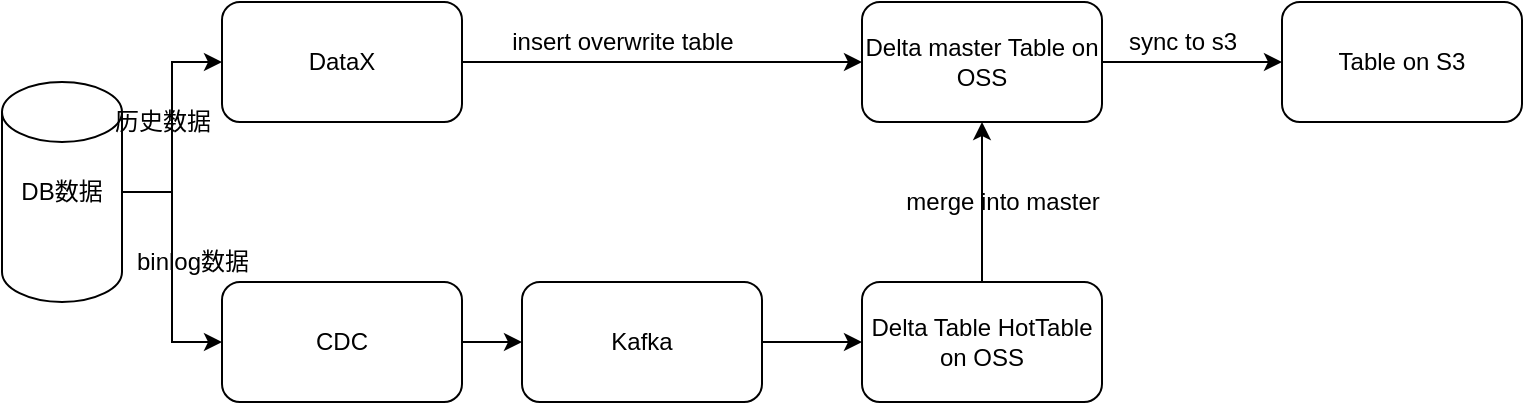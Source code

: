 <mxfile version="13.6.5" type="github">
  <diagram id="_IGk3bS5AYMR6ddPXyHb" name="Page-1">
    <mxGraphModel dx="946" dy="541" grid="1" gridSize="10" guides="1" tooltips="1" connect="1" arrows="1" fold="1" page="1" pageScale="1" pageWidth="827" pageHeight="1169" math="0" shadow="0">
      <root>
        <mxCell id="0" />
        <mxCell id="1" parent="0" />
        <mxCell id="ZvmOiowGU-iORvjBQLAC-7" value="" style="edgeStyle=orthogonalEdgeStyle;rounded=0;orthogonalLoop=1;jettySize=auto;html=1;" parent="1" source="ZvmOiowGU-iORvjBQLAC-1" target="ZvmOiowGU-iORvjBQLAC-2" edge="1">
          <mxGeometry relative="1" as="geometry" />
        </mxCell>
        <mxCell id="ZvmOiowGU-iORvjBQLAC-8" value="" style="edgeStyle=orthogonalEdgeStyle;rounded=0;orthogonalLoop=1;jettySize=auto;html=1;entryX=0;entryY=0.5;entryDx=0;entryDy=0;" parent="1" source="ZvmOiowGU-iORvjBQLAC-1" target="ZvmOiowGU-iORvjBQLAC-3" edge="1">
          <mxGeometry relative="1" as="geometry" />
        </mxCell>
        <mxCell id="ZvmOiowGU-iORvjBQLAC-1" value="DB数据" style="shape=cylinder2;whiteSpace=wrap;html=1;boundedLbl=1;backgroundOutline=1;size=15;" parent="1" vertex="1">
          <mxGeometry x="50" y="290" width="60" height="110" as="geometry" />
        </mxCell>
        <mxCell id="z79pxpL1Giz_amRqfKHI-4" style="edgeStyle=orthogonalEdgeStyle;rounded=0;orthogonalLoop=1;jettySize=auto;html=1;entryX=0;entryY=0.5;entryDx=0;entryDy=0;" edge="1" parent="1" source="ZvmOiowGU-iORvjBQLAC-2" target="z79pxpL1Giz_amRqfKHI-3">
          <mxGeometry relative="1" as="geometry" />
        </mxCell>
        <mxCell id="ZvmOiowGU-iORvjBQLAC-2" value="DataX" style="rounded=1;whiteSpace=wrap;html=1;" parent="1" vertex="1">
          <mxGeometry x="160" y="250" width="120" height="60" as="geometry" />
        </mxCell>
        <mxCell id="ZvmOiowGU-iORvjBQLAC-13" value="" style="edgeStyle=orthogonalEdgeStyle;rounded=0;orthogonalLoop=1;jettySize=auto;html=1;" parent="1" source="ZvmOiowGU-iORvjBQLAC-3" target="ZvmOiowGU-iORvjBQLAC-4" edge="1">
          <mxGeometry relative="1" as="geometry" />
        </mxCell>
        <mxCell id="ZvmOiowGU-iORvjBQLAC-3" value="CDC" style="rounded=1;whiteSpace=wrap;html=1;" parent="1" vertex="1">
          <mxGeometry x="160" y="390" width="120" height="60" as="geometry" />
        </mxCell>
        <mxCell id="z79pxpL1Giz_amRqfKHI-1" value="" style="edgeStyle=orthogonalEdgeStyle;rounded=0;orthogonalLoop=1;jettySize=auto;html=1;" edge="1" parent="1" source="ZvmOiowGU-iORvjBQLAC-4" target="ZvmOiowGU-iORvjBQLAC-5">
          <mxGeometry relative="1" as="geometry" />
        </mxCell>
        <mxCell id="ZvmOiowGU-iORvjBQLAC-4" value="Kafka" style="rounded=1;whiteSpace=wrap;html=1;" parent="1" vertex="1">
          <mxGeometry x="310" y="390" width="120" height="60" as="geometry" />
        </mxCell>
        <mxCell id="z79pxpL1Giz_amRqfKHI-5" value="" style="edgeStyle=orthogonalEdgeStyle;rounded=0;orthogonalLoop=1;jettySize=auto;html=1;" edge="1" parent="1" source="ZvmOiowGU-iORvjBQLAC-5" target="z79pxpL1Giz_amRqfKHI-3">
          <mxGeometry relative="1" as="geometry" />
        </mxCell>
        <mxCell id="ZvmOiowGU-iORvjBQLAC-5" value="Delta Table HotTable on OSS" style="rounded=1;whiteSpace=wrap;html=1;" parent="1" vertex="1">
          <mxGeometry x="480" y="390" width="120" height="60" as="geometry" />
        </mxCell>
        <mxCell id="ZvmOiowGU-iORvjBQLAC-6" value="Table on S3" style="rounded=1;whiteSpace=wrap;html=1;" parent="1" vertex="1">
          <mxGeometry x="690" y="250" width="120" height="60" as="geometry" />
        </mxCell>
        <mxCell id="ZvmOiowGU-iORvjBQLAC-9" value="历史数据" style="text;html=1;align=center;verticalAlign=middle;resizable=0;points=[];autosize=1;" parent="1" vertex="1">
          <mxGeometry x="100" y="300" width="60" height="20" as="geometry" />
        </mxCell>
        <mxCell id="ZvmOiowGU-iORvjBQLAC-10" value="binlog数据" style="text;html=1;align=center;verticalAlign=middle;resizable=0;points=[];autosize=1;" parent="1" vertex="1">
          <mxGeometry x="110" y="370" width="70" height="20" as="geometry" />
        </mxCell>
        <mxCell id="z79pxpL1Giz_amRqfKHI-6" value="" style="edgeStyle=orthogonalEdgeStyle;rounded=0;orthogonalLoop=1;jettySize=auto;html=1;entryX=0;entryY=0.5;entryDx=0;entryDy=0;" edge="1" parent="1" source="z79pxpL1Giz_amRqfKHI-3" target="ZvmOiowGU-iORvjBQLAC-6">
          <mxGeometry relative="1" as="geometry">
            <mxPoint x="635" y="310" as="targetPoint" />
          </mxGeometry>
        </mxCell>
        <mxCell id="z79pxpL1Giz_amRqfKHI-3" value="Delta master Table on OSS" style="rounded=1;whiteSpace=wrap;html=1;" vertex="1" parent="1">
          <mxGeometry x="480" y="250" width="120" height="60" as="geometry" />
        </mxCell>
        <mxCell id="z79pxpL1Giz_amRqfKHI-7" value="merge into master" style="text;html=1;align=center;verticalAlign=middle;resizable=0;points=[];autosize=1;" vertex="1" parent="1">
          <mxGeometry x="495" y="340" width="110" height="20" as="geometry" />
        </mxCell>
        <mxCell id="z79pxpL1Giz_amRqfKHI-8" value="insert overwrite table" style="text;html=1;align=center;verticalAlign=middle;resizable=0;points=[];autosize=1;" vertex="1" parent="1">
          <mxGeometry x="295" y="260" width="130" height="20" as="geometry" />
        </mxCell>
        <mxCell id="z79pxpL1Giz_amRqfKHI-9" value="sync to s3" style="text;html=1;align=center;verticalAlign=middle;resizable=0;points=[];autosize=1;" vertex="1" parent="1">
          <mxGeometry x="605" y="260" width="70" height="20" as="geometry" />
        </mxCell>
      </root>
    </mxGraphModel>
  </diagram>
</mxfile>
